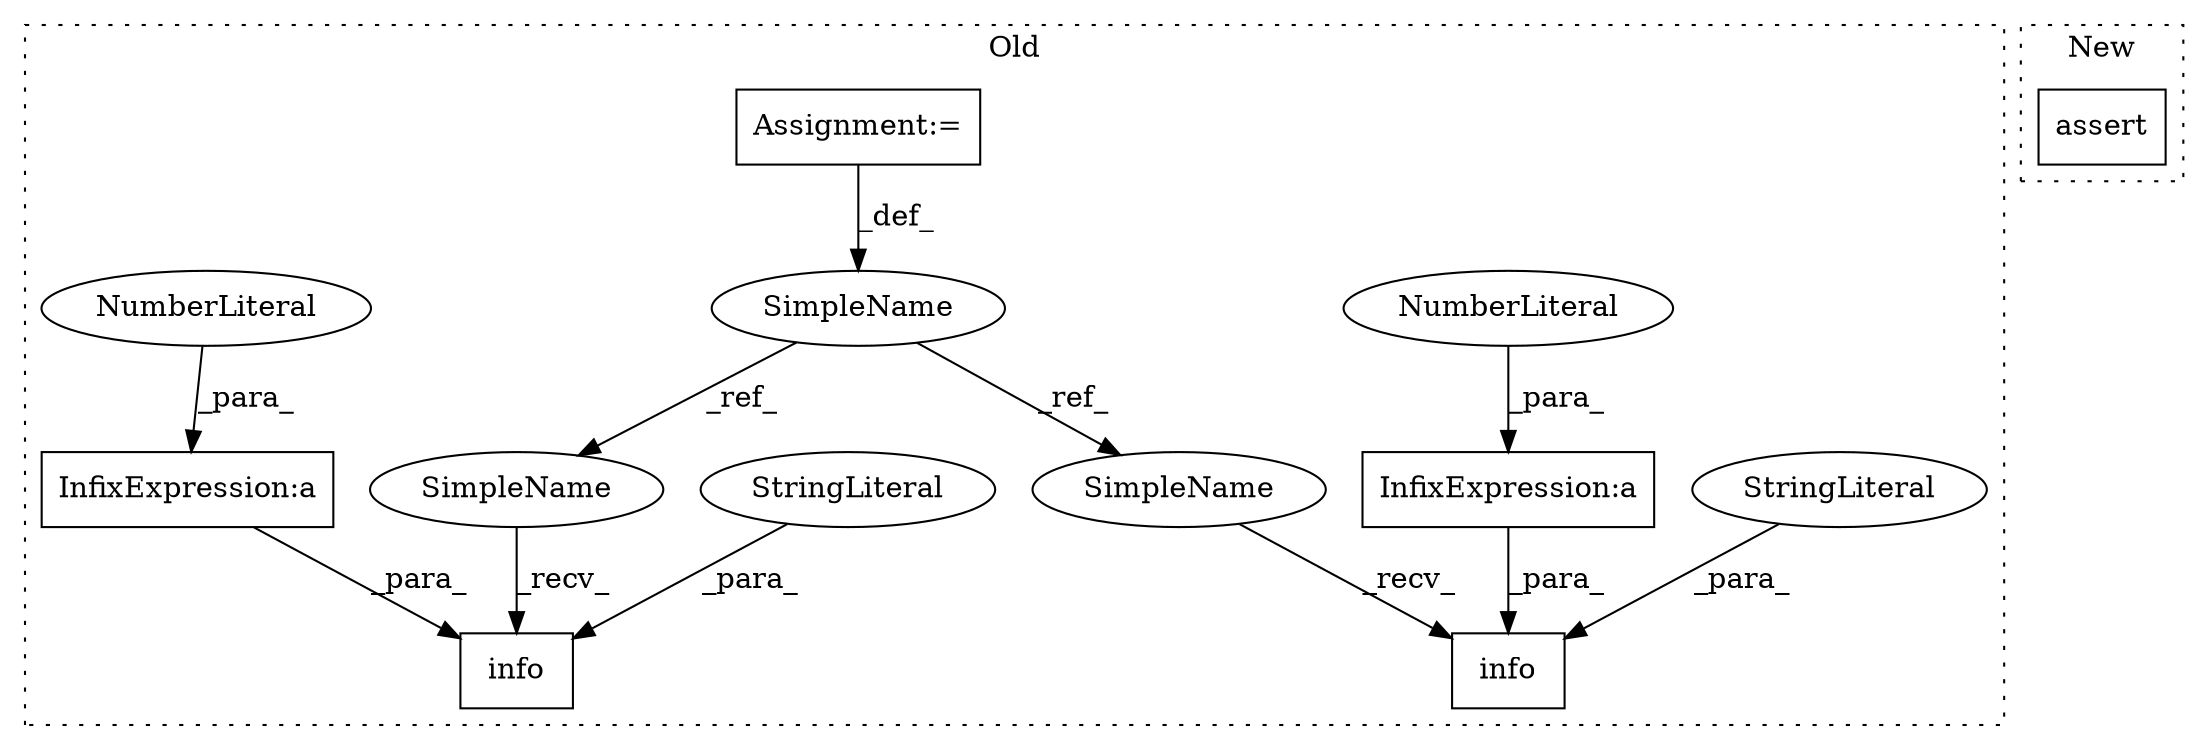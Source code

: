 digraph G {
subgraph cluster0 {
1 [label="info" a="32" s="10733,10794" l="5,1" shape="box"];
3 [label="StringLiteral" a="45" s="10738" l="46" shape="ellipse"];
4 [label="Assignment:=" a="7" s="9075" l="6" shape="box"];
5 [label="SimpleName" a="42" s="9075" l="6" shape="ellipse"];
6 [label="info" a="32" s="10808,10874" l="5,1" shape="box"];
7 [label="StringLiteral" a="45" s="10813" l="47" shape="ellipse"];
8 [label="InfixExpression:a" a="27" s="10788" l="3" shape="box"];
9 [label="InfixExpression:a" a="27" s="10868" l="3" shape="box"];
10 [label="NumberLiteral" a="34" s="10871" l="3" shape="ellipse"];
11 [label="NumberLiteral" a="34" s="10791" l="3" shape="ellipse"];
12 [label="SimpleName" a="42" s="10726" l="6" shape="ellipse"];
13 [label="SimpleName" a="42" s="10801" l="6" shape="ellipse"];
label = "Old";
style="dotted";
}
subgraph cluster1 {
2 [label="assert" a="32" s="6215,6255" l="12,1" shape="box"];
label = "New";
style="dotted";
}
3 -> 1 [label="_para_"];
4 -> 5 [label="_def_"];
5 -> 13 [label="_ref_"];
5 -> 12 [label="_ref_"];
7 -> 6 [label="_para_"];
8 -> 1 [label="_para_"];
9 -> 6 [label="_para_"];
10 -> 9 [label="_para_"];
11 -> 8 [label="_para_"];
12 -> 1 [label="_recv_"];
13 -> 6 [label="_recv_"];
}